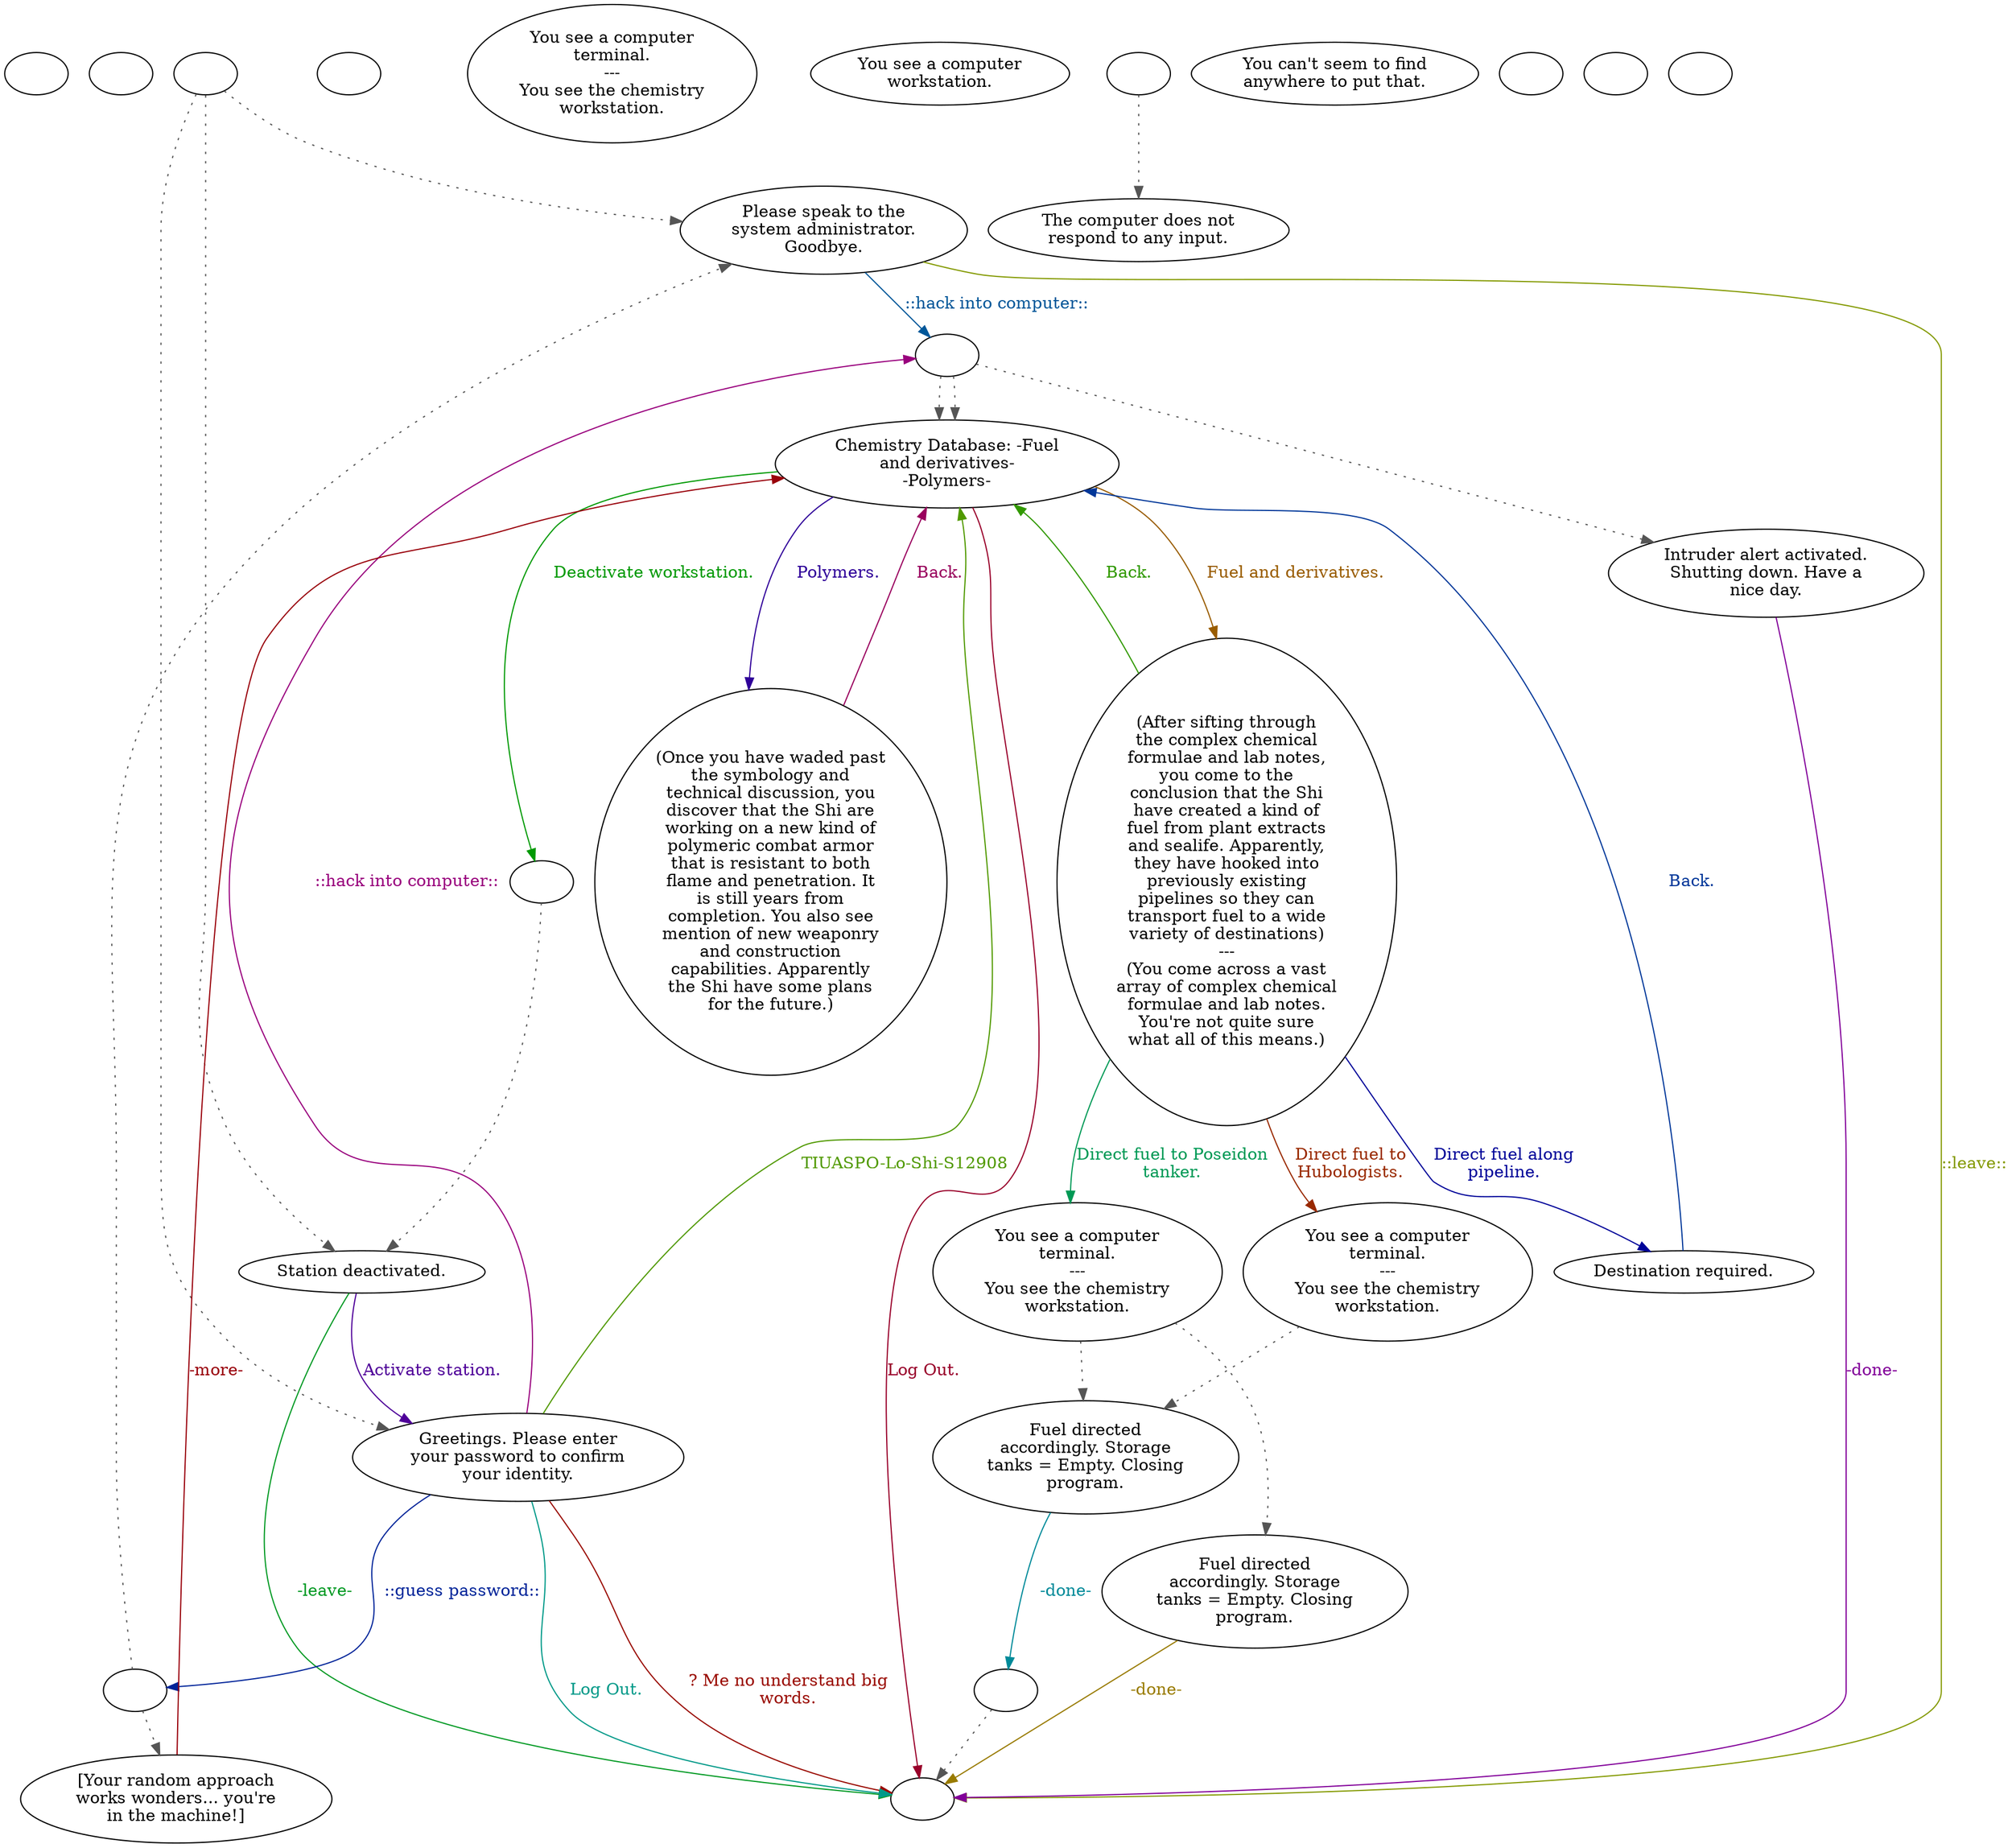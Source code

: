 digraph fschesta {
  "checkPartyMembersNearDoor" [style=filled       fillcolor="#FFFFFF"       color="#000000"]
  "checkPartyMembersNearDoor" [label=""]
  "start" [style=filled       fillcolor="#FFFFFF"       color="#000000"]
  "start" [label=""]
  "talk_p_proc" [style=filled       fillcolor="#FFFFFF"       color="#000000"]
  "talk_p_proc" -> "Node003" [style=dotted color="#555555"]
  "talk_p_proc" -> "Node009" [style=dotted color="#555555"]
  "talk_p_proc" -> "Node001" [style=dotted color="#555555"]
  "talk_p_proc" [label=""]
  "destroy_p_proc" [style=filled       fillcolor="#FFFFFF"       color="#000000"]
  "destroy_p_proc" [label=""]
  "look_at_p_proc" [style=filled       fillcolor="#FFFFFF"       color="#000000"]
  "look_at_p_proc" [label="You see a computer\nterminal.\n---\nYou see the chemistry\nworkstation."]
  "description_p_proc" [style=filled       fillcolor="#FFFFFF"       color="#000000"]
  "description_p_proc" [label="You see a computer\nworkstation."]
  "use_skill_on_p_proc" [style=filled       fillcolor="#FFFFFF"       color="#000000"]
  "use_skill_on_p_proc" -> "use_p_proc" [style=dotted color="#555555"]
  "use_skill_on_p_proc" [label=""]
  "use_obj_on_p_proc" [style=filled       fillcolor="#FFFFFF"       color="#000000"]
  "use_obj_on_p_proc" [label="You can't seem to find\nanywhere to put that."]
  "damage_p_proc" [style=filled       fillcolor="#FFFFFF"       color="#000000"]
  "damage_p_proc" [label=""]
  "map_enter_p_proc" [style=filled       fillcolor="#FFFFFF"       color="#000000"]
  "map_enter_p_proc" [label=""]
  "use_p_proc" [style=filled       fillcolor="#FFFFFF"       color="#000000"]
  "use_p_proc" [label="The computer does not\nrespond to any input."]
  "timed_event_p_proc" [style=filled       fillcolor="#FFFFFF"       color="#000000"]
  "timed_event_p_proc" [label=""]
  "Node999" [style=filled       fillcolor="#FFFFFF"       color="#000000"]
  "Node999" [label=""]
  "Node001" [style=filled       fillcolor="#FFFFFF"       color="#000000"]
  "Node001" [label="Greetings. Please enter\nyour password to confirm\nyour identity."]
  "Node001" -> "Node999" [label="? Me no understand big\nwords." color="#990900" fontcolor="#990900"]
  "Node001" -> "NodeGuess" [label="::guess password::" color="#002499" fontcolor="#002499"]
  "Node001" -> "Node002" [label="TIUASPO-Lo-Shi-S12908" color="#509900" fontcolor="#509900"]
  "Node001" -> "NodeHack" [label="::hack into computer::" color="#99007D" fontcolor="#99007D"]
  "Node001" -> "Node999" [label="Log Out." color="#009988" fontcolor="#009988"]
  "Node002" [style=filled       fillcolor="#FFFFFF"       color="#000000"]
  "Node002" [label="Chemistry Database: -Fuel\nand derivatives-\n-Polymers-"]
  "Node002" -> "Node005" [label="Fuel and derivatives." color="#995C00" fontcolor="#995C00"]
  "Node002" -> "Node006" [label="Polymers." color="#2F0099" fontcolor="#2F0099"]
  "Node002" -> "Node009a" [label="Deactivate workstation." color="#009903" fontcolor="#009903"]
  "Node002" -> "Node999" [label="Log Out." color="#99002A" fontcolor="#99002A"]
  "Node003" [style=filled       fillcolor="#FFFFFF"       color="#000000"]
  "Node003" [label="Please speak to the\nsystem administrator.\nGoodbye."]
  "Node003" -> "NodeHack" [label="::hack into computer::" color="#005799" fontcolor="#005799"]
  "Node003" -> "Node999" [label="::leave::" color="#839900" fontcolor="#839900"]
  "Node004" [style=filled       fillcolor="#FFFFFF"       color="#000000"]
  "Node004" [label="Intruder alert activated.\nShutting down. Have a\nnice day."]
  "Node004" -> "Node999" [label="-done-" color="#820099" fontcolor="#820099"]
  "Node005" [style=filled       fillcolor="#FFFFFF"       color="#000000"]
  "Node005" [label="(After sifting through\nthe complex chemical\nformulae and lab notes,\nyou come to the\nconclusion that the Shi\nhave created a kind of\nfuel from plant extracts\nand sealife. Apparently,\nthey have hooked into\npreviously existing\npipelines so they can\ntransport fuel to a wide\nvariety of destinations)\n---\n(You come across a vast\narray of complex chemical\nformulae and lab notes.\nYou're not quite sure\nwhat all of this means.)"]
  "Node005" -> "Node0708" [label="Direct fuel to Poseidon\ntanker." color="#009955" fontcolor="#009955"]
  "Node005" -> "Node007a" [label="Direct fuel to\nHubologists." color="#992900" fontcolor="#992900"]
  "Node005" -> "Node011" [label="Direct fuel along\npipeline." color="#000499" fontcolor="#000499"]
  "Node005" -> "Node002" [label="Back." color="#319900" fontcolor="#319900"]
  "Node006" [style=filled       fillcolor="#FFFFFF"       color="#000000"]
  "Node006" [label="(Once you have waded past\nthe symbology and\ntechnical discussion, you\ndiscover that the Shi are\nworking on a new kind of\npolymeric combat armor\nthat is resistant to both\nflame and penetration. It\nis still years from\ncompletion. You also see\nmention of new weaponry\nand construction\ncapabilities. Apparently\nthe Shi have some plans\nfor the future.)"]
  "Node006" -> "Node002" [label="Back." color="#99005D" fontcolor="#99005D"]
  "Node007" [style=filled       fillcolor="#FFFFFF"       color="#000000"]
  "Node007" [label="Fuel directed\naccordingly. Storage\ntanks = Empty. Closing\nprogram."]
  "Node007" -> "Node999a" [label="-done-" color="#008A99" fontcolor="#008A99"]
  "Node008" [style=filled       fillcolor="#FFFFFF"       color="#000000"]
  "Node008" [label="Fuel directed\naccordingly. Storage\ntanks = Empty. Closing\nprogram."]
  "Node008" -> "Node999" [label="-done-" color="#997B00" fontcolor="#997B00"]
  "Node009" [style=filled       fillcolor="#FFFFFF"       color="#000000"]
  "Node009" [label="Station deactivated."]
  "Node009" -> "Node001" [label="Activate station." color="#4F0099" fontcolor="#4F0099"]
  "Node009" -> "Node999" [label="-leave-" color="#009922" fontcolor="#009922"]
  "Node010" [style=filled       fillcolor="#FFFFFF"       color="#000000"]
  "Node010" [label="[Your random approach\nworks wonders... you're\nin the machine!]"]
  "Node010" -> "Node002" [label="-more-" color="#99000A" fontcolor="#99000A"]
  "Node011" [style=filled       fillcolor="#FFFFFF"       color="#000000"]
  "Node011" [label="Destination required."]
  "Node011" -> "Node002" [label="Back." color="#003799" fontcolor="#003799"]
  "NodeHack" [style=filled       fillcolor="#FFFFFF"       color="#000000"]
  "NodeHack" -> "Node002" [style=dotted color="#555555"]
  "NodeHack" -> "Node002" [style=dotted color="#555555"]
  "NodeHack" -> "Node004" [style=dotted color="#555555"]
  "NodeHack" [label=""]
  "NodeGuess" [style=filled       fillcolor="#FFFFFF"       color="#000000"]
  "NodeGuess" -> "Node010" [style=dotted color="#555555"]
  "NodeGuess" -> "Node003" [style=dotted color="#555555"]
  "NodeGuess" [label=""]
  "Node009a" [style=filled       fillcolor="#FFFFFF"       color="#000000"]
  "Node009a" -> "Node009" [style=dotted color="#555555"]
  "Node009a" [label=""]
  "Node0708" [style=filled       fillcolor="#FFFFFF"       color="#000000"]
  "Node0708" -> "Node007" [style=dotted color="#555555"]
  "Node0708" -> "Node008" [style=dotted color="#555555"]
  "Node0708" [label="You see a computer\nterminal.\n---\nYou see the chemistry\nworkstation."]
  "Node007a" [style=filled       fillcolor="#FFFFFF"       color="#000000"]
  "Node007a" -> "Node007" [style=dotted color="#555555"]
  "Node007a" [label="You see a computer\nterminal.\n---\nYou see the chemistry\nworkstation."]
  "Node999a" [style=filled       fillcolor="#FFFFFF"       color="#000000"]
  "Node999a" -> "Node999" [style=dotted color="#555555"]
  "Node999a" [label=""]
}